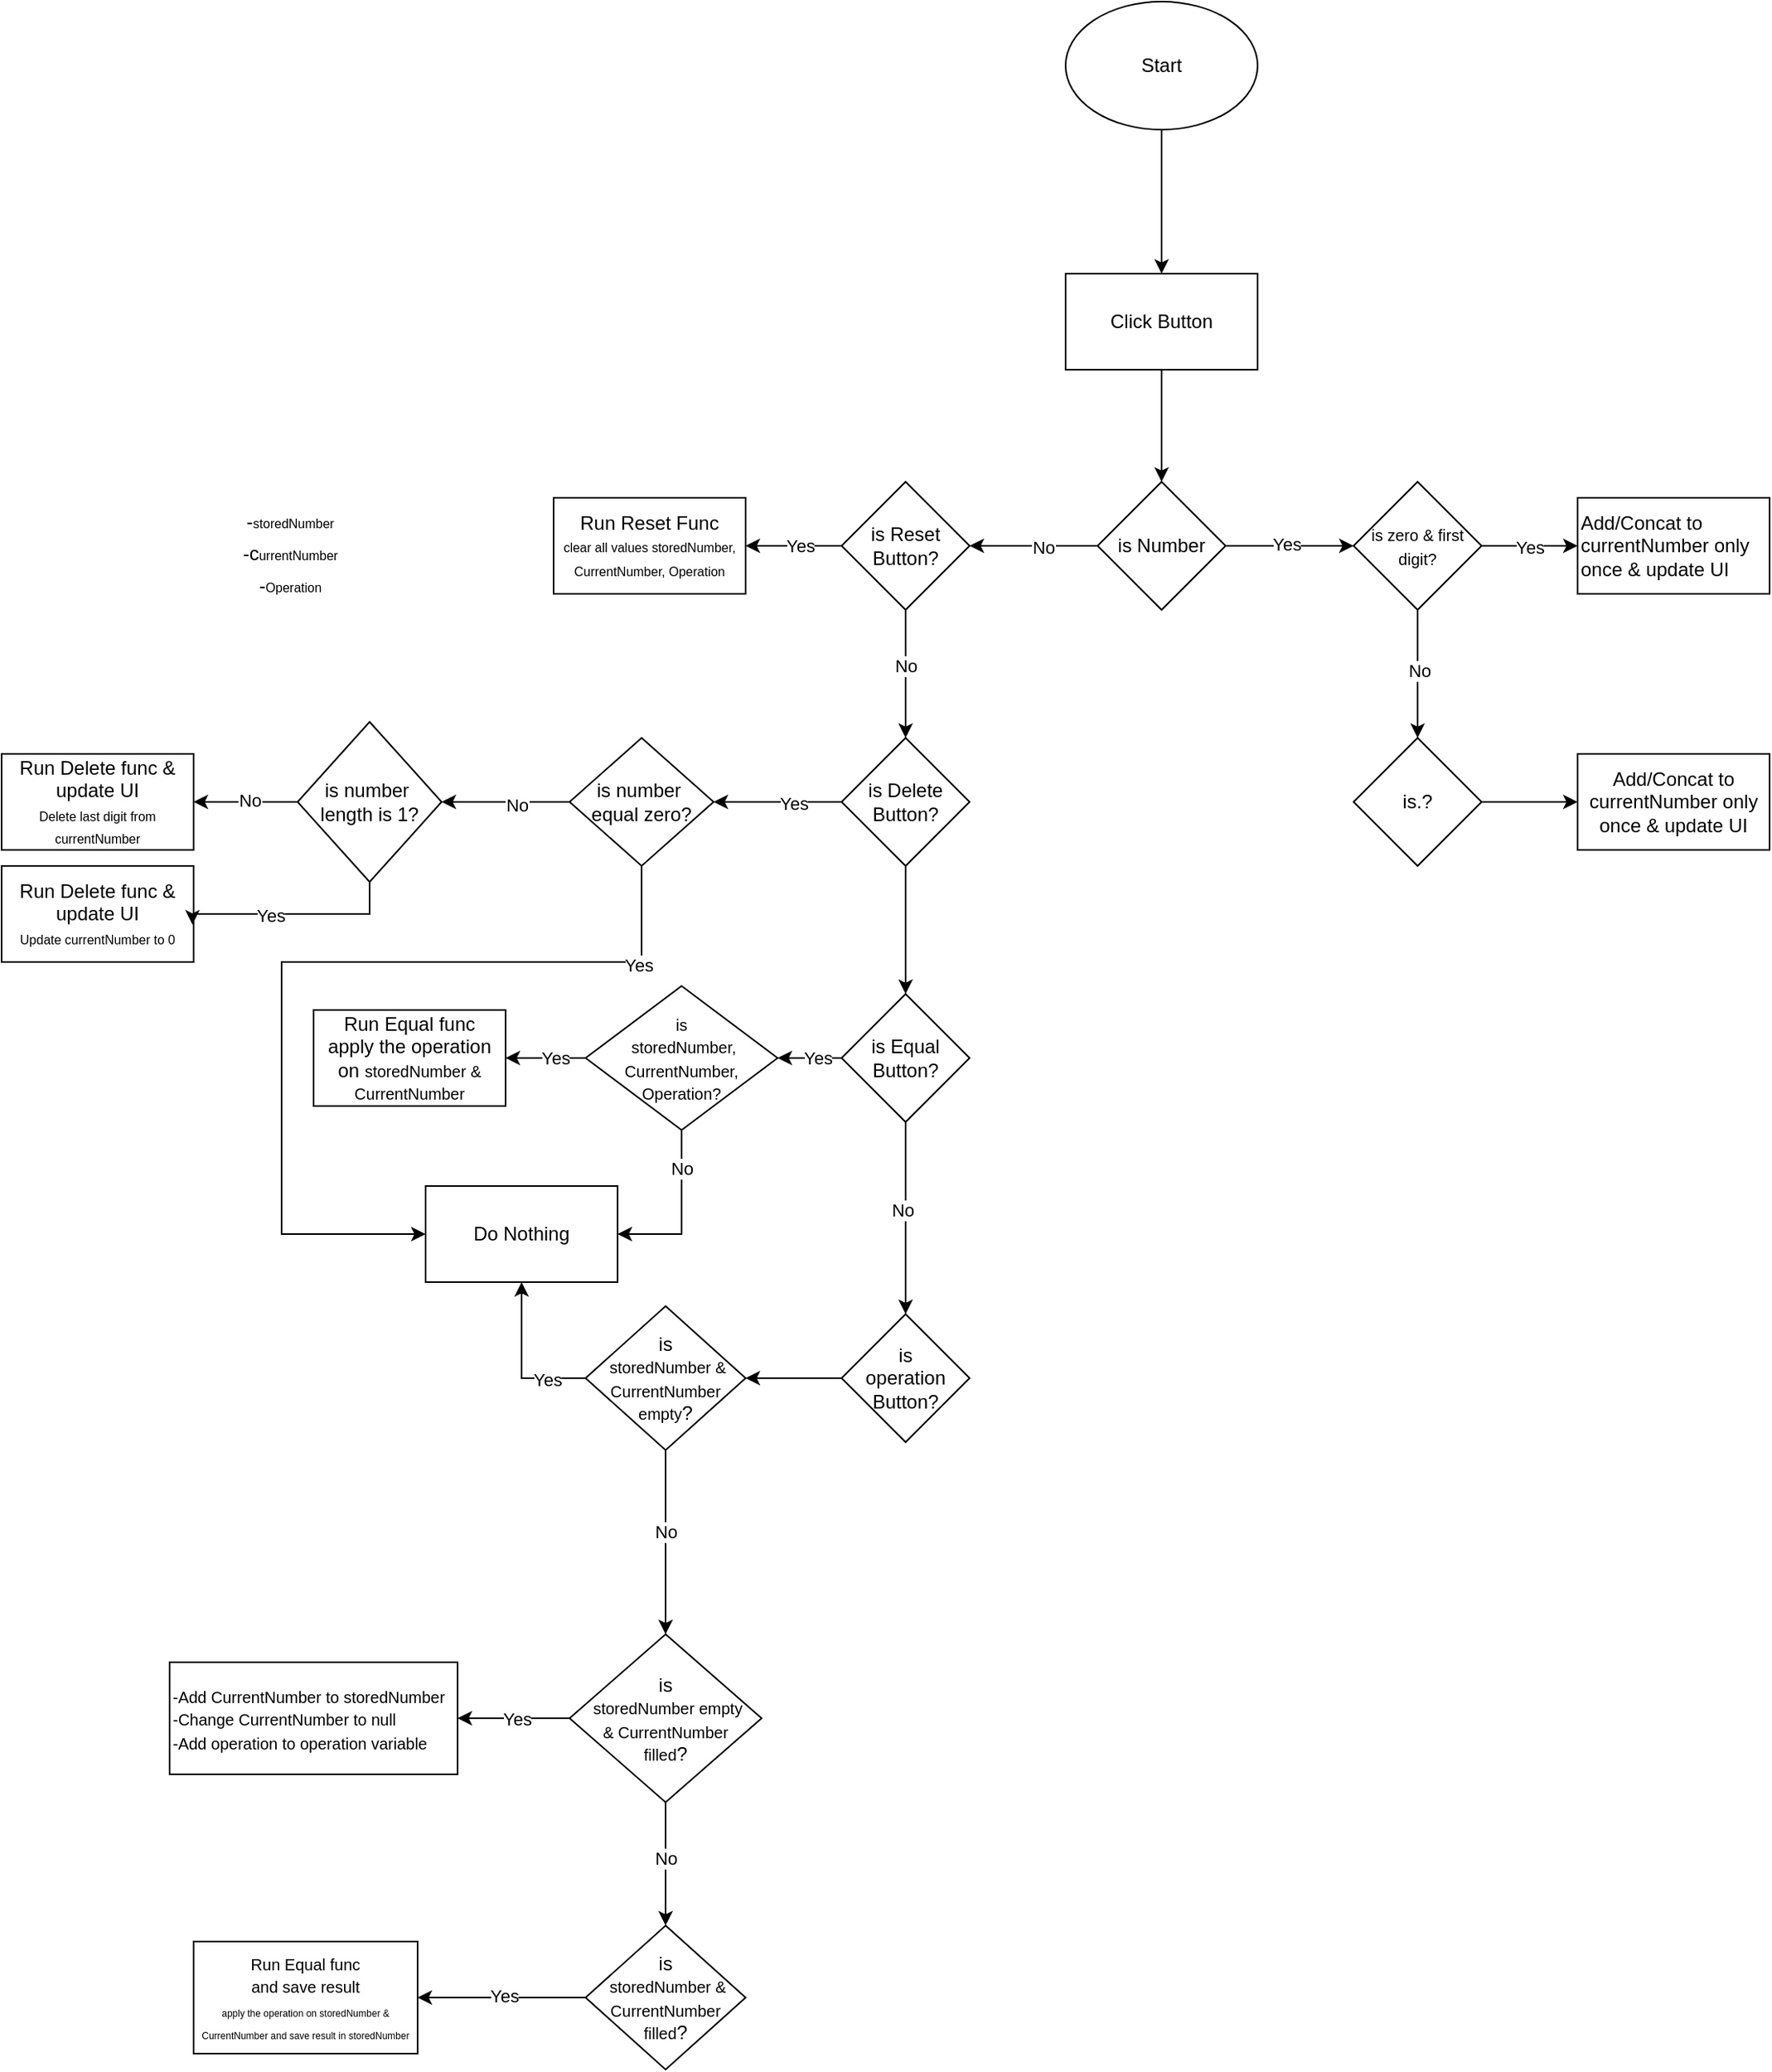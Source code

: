 <mxfile version="26.0.9">
  <diagram id="C5RBs43oDa-KdzZeNtuy" name="Page-1">
    <mxGraphModel dx="2848" dy="4449" grid="1" gridSize="10" guides="1" tooltips="1" connect="1" arrows="1" fold="1" page="1" pageScale="1" pageWidth="827" pageHeight="1169" math="0" shadow="0">
      <root>
        <mxCell id="WIyWlLk6GJQsqaUBKTNV-0" />
        <mxCell id="WIyWlLk6GJQsqaUBKTNV-1" parent="WIyWlLk6GJQsqaUBKTNV-0" />
        <mxCell id="cIcnnBX8EvhLx7s-AKao-4" value="" style="edgeStyle=orthogonalEdgeStyle;rounded=0;orthogonalLoop=1;jettySize=auto;html=1;movable=1;resizable=1;rotatable=1;deletable=1;editable=1;locked=0;connectable=1;" parent="WIyWlLk6GJQsqaUBKTNV-1" source="cIcnnBX8EvhLx7s-AKao-2" target="cIcnnBX8EvhLx7s-AKao-3" edge="1">
          <mxGeometry relative="1" as="geometry" />
        </mxCell>
        <mxCell id="cIcnnBX8EvhLx7s-AKao-2" value="Start" style="ellipse;whiteSpace=wrap;html=1;movable=1;resizable=1;rotatable=1;deletable=1;editable=1;locked=0;connectable=1;" parent="WIyWlLk6GJQsqaUBKTNV-1" vertex="1">
          <mxGeometry x="1095" y="-1000" width="120" height="80" as="geometry" />
        </mxCell>
        <mxCell id="cIcnnBX8EvhLx7s-AKao-6" value="" style="edgeStyle=orthogonalEdgeStyle;rounded=0;orthogonalLoop=1;jettySize=auto;html=1;movable=1;resizable=1;rotatable=1;deletable=1;editable=1;locked=0;connectable=1;" parent="WIyWlLk6GJQsqaUBKTNV-1" source="cIcnnBX8EvhLx7s-AKao-3" target="cIcnnBX8EvhLx7s-AKao-5" edge="1">
          <mxGeometry relative="1" as="geometry" />
        </mxCell>
        <mxCell id="cIcnnBX8EvhLx7s-AKao-3" value="Click Button" style="whiteSpace=wrap;html=1;movable=1;resizable=1;rotatable=1;deletable=1;editable=1;locked=0;connectable=1;" parent="WIyWlLk6GJQsqaUBKTNV-1" vertex="1">
          <mxGeometry x="1095" y="-830" width="120" height="60" as="geometry" />
        </mxCell>
        <mxCell id="cIcnnBX8EvhLx7s-AKao-8" value="" style="edgeStyle=orthogonalEdgeStyle;rounded=0;orthogonalLoop=1;jettySize=auto;html=1;movable=1;resizable=1;rotatable=1;deletable=1;editable=1;locked=0;connectable=1;" parent="WIyWlLk6GJQsqaUBKTNV-1" source="cIcnnBX8EvhLx7s-AKao-5" target="cIcnnBX8EvhLx7s-AKao-7" edge="1">
          <mxGeometry relative="1" as="geometry" />
        </mxCell>
        <mxCell id="cIcnnBX8EvhLx7s-AKao-13" value="Yes" style="edgeLabel;html=1;align=center;verticalAlign=middle;resizable=1;points=[];movable=1;rotatable=1;deletable=1;editable=1;locked=0;connectable=1;" parent="cIcnnBX8EvhLx7s-AKao-8" vertex="1" connectable="0">
          <mxGeometry x="-0.045" y="1" relative="1" as="geometry">
            <mxPoint as="offset" />
          </mxGeometry>
        </mxCell>
        <mxCell id="cIcnnBX8EvhLx7s-AKao-10" value="" style="edgeStyle=orthogonalEdgeStyle;rounded=0;orthogonalLoop=1;jettySize=auto;html=1;movable=1;resizable=1;rotatable=1;deletable=1;editable=1;locked=0;connectable=1;" parent="WIyWlLk6GJQsqaUBKTNV-1" source="cIcnnBX8EvhLx7s-AKao-5" target="cIcnnBX8EvhLx7s-AKao-9" edge="1">
          <mxGeometry relative="1" as="geometry" />
        </mxCell>
        <mxCell id="cIcnnBX8EvhLx7s-AKao-21" value="No" style="edgeLabel;html=1;align=center;verticalAlign=middle;resizable=1;points=[];movable=1;rotatable=1;deletable=1;editable=1;locked=0;connectable=1;" parent="cIcnnBX8EvhLx7s-AKao-10" vertex="1" connectable="0">
          <mxGeometry x="-0.145" y="1" relative="1" as="geometry">
            <mxPoint as="offset" />
          </mxGeometry>
        </mxCell>
        <mxCell id="cIcnnBX8EvhLx7s-AKao-5" value="is Number" style="rhombus;whiteSpace=wrap;html=1;movable=1;resizable=1;rotatable=1;deletable=1;editable=1;locked=0;connectable=1;" parent="WIyWlLk6GJQsqaUBKTNV-1" vertex="1">
          <mxGeometry x="1115" y="-700" width="80" height="80" as="geometry" />
        </mxCell>
        <mxCell id="cIcnnBX8EvhLx7s-AKao-12" value="" style="edgeStyle=orthogonalEdgeStyle;rounded=0;orthogonalLoop=1;jettySize=auto;html=1;movable=1;resizable=1;rotatable=1;deletable=1;editable=1;locked=0;connectable=1;" parent="WIyWlLk6GJQsqaUBKTNV-1" source="cIcnnBX8EvhLx7s-AKao-7" target="cIcnnBX8EvhLx7s-AKao-11" edge="1">
          <mxGeometry relative="1" as="geometry" />
        </mxCell>
        <mxCell id="cIcnnBX8EvhLx7s-AKao-14" value="Yes" style="edgeLabel;html=1;align=center;verticalAlign=middle;resizable=1;points=[];movable=1;rotatable=1;deletable=1;editable=1;locked=0;connectable=1;" parent="cIcnnBX8EvhLx7s-AKao-12" vertex="1" connectable="0">
          <mxGeometry x="-0.007" y="-1" relative="1" as="geometry">
            <mxPoint as="offset" />
          </mxGeometry>
        </mxCell>
        <mxCell id="cIcnnBX8EvhLx7s-AKao-16" value="" style="edgeStyle=orthogonalEdgeStyle;rounded=0;orthogonalLoop=1;jettySize=auto;html=1;movable=1;resizable=1;rotatable=1;deletable=1;editable=1;locked=0;connectable=1;" parent="WIyWlLk6GJQsqaUBKTNV-1" source="cIcnnBX8EvhLx7s-AKao-7" target="cIcnnBX8EvhLx7s-AKao-15" edge="1">
          <mxGeometry relative="1" as="geometry" />
        </mxCell>
        <mxCell id="cIcnnBX8EvhLx7s-AKao-20" value="No" style="edgeLabel;html=1;align=center;verticalAlign=middle;resizable=1;points=[];movable=1;rotatable=1;deletable=1;editable=1;locked=0;connectable=1;" parent="cIcnnBX8EvhLx7s-AKao-16" vertex="1" connectable="0">
          <mxGeometry x="-0.055" y="1" relative="1" as="geometry">
            <mxPoint as="offset" />
          </mxGeometry>
        </mxCell>
        <mxCell id="cIcnnBX8EvhLx7s-AKao-7" value="&lt;font style=&quot;font-size: 10px;&quot;&gt;is zero &amp;amp; first digit?&lt;/font&gt;" style="rhombus;whiteSpace=wrap;html=1;movable=1;resizable=1;rotatable=1;deletable=1;editable=1;locked=0;connectable=1;" parent="WIyWlLk6GJQsqaUBKTNV-1" vertex="1">
          <mxGeometry x="1275" y="-700" width="80" height="80" as="geometry" />
        </mxCell>
        <mxCell id="cIcnnBX8EvhLx7s-AKao-23" value="" style="edgeStyle=orthogonalEdgeStyle;rounded=0;orthogonalLoop=1;jettySize=auto;html=1;movable=1;resizable=1;rotatable=1;deletable=1;editable=1;locked=0;connectable=1;" parent="WIyWlLk6GJQsqaUBKTNV-1" source="cIcnnBX8EvhLx7s-AKao-9" target="cIcnnBX8EvhLx7s-AKao-22" edge="1">
          <mxGeometry relative="1" as="geometry" />
        </mxCell>
        <mxCell id="cIcnnBX8EvhLx7s-AKao-24" value="Yes" style="edgeLabel;html=1;align=center;verticalAlign=middle;resizable=1;points=[];movable=1;rotatable=1;deletable=1;editable=1;locked=0;connectable=1;" parent="cIcnnBX8EvhLx7s-AKao-23" vertex="1" connectable="0">
          <mxGeometry x="-0.14" relative="1" as="geometry">
            <mxPoint as="offset" />
          </mxGeometry>
        </mxCell>
        <mxCell id="cIcnnBX8EvhLx7s-AKao-26" value="" style="edgeStyle=orthogonalEdgeStyle;rounded=0;orthogonalLoop=1;jettySize=auto;html=1;movable=1;resizable=1;rotatable=1;deletable=1;editable=1;locked=0;connectable=1;" parent="WIyWlLk6GJQsqaUBKTNV-1" source="cIcnnBX8EvhLx7s-AKao-9" target="cIcnnBX8EvhLx7s-AKao-25" edge="1">
          <mxGeometry relative="1" as="geometry" />
        </mxCell>
        <mxCell id="cIcnnBX8EvhLx7s-AKao-27" value="No" style="edgeLabel;html=1;align=center;verticalAlign=middle;resizable=1;points=[];movable=1;rotatable=1;deletable=1;editable=1;locked=0;connectable=1;" parent="cIcnnBX8EvhLx7s-AKao-26" vertex="1" connectable="0">
          <mxGeometry x="-0.12" relative="1" as="geometry">
            <mxPoint as="offset" />
          </mxGeometry>
        </mxCell>
        <mxCell id="cIcnnBX8EvhLx7s-AKao-9" value="is Reset Button?" style="rhombus;whiteSpace=wrap;html=1;movable=1;resizable=1;rotatable=1;deletable=1;editable=1;locked=0;connectable=1;" parent="WIyWlLk6GJQsqaUBKTNV-1" vertex="1">
          <mxGeometry x="955" y="-700" width="80" height="80" as="geometry" />
        </mxCell>
        <mxCell id="cIcnnBX8EvhLx7s-AKao-11" value="Add/Concat to currentNumber only once &amp;amp; update UI" style="whiteSpace=wrap;html=1;align=left;movable=1;resizable=1;rotatable=1;deletable=1;editable=1;locked=0;connectable=1;" parent="WIyWlLk6GJQsqaUBKTNV-1" vertex="1">
          <mxGeometry x="1415" y="-690" width="120" height="60" as="geometry" />
        </mxCell>
        <mxCell id="cIcnnBX8EvhLx7s-AKao-18" value="" style="edgeStyle=orthogonalEdgeStyle;rounded=0;orthogonalLoop=1;jettySize=auto;html=1;movable=1;resizable=1;rotatable=1;deletable=1;editable=1;locked=0;connectable=1;" parent="WIyWlLk6GJQsqaUBKTNV-1" source="cIcnnBX8EvhLx7s-AKao-15" target="cIcnnBX8EvhLx7s-AKao-17" edge="1">
          <mxGeometry relative="1" as="geometry" />
        </mxCell>
        <mxCell id="cIcnnBX8EvhLx7s-AKao-15" value="is.?" style="rhombus;whiteSpace=wrap;html=1;movable=1;resizable=1;rotatable=1;deletable=1;editable=1;locked=0;connectable=1;" parent="WIyWlLk6GJQsqaUBKTNV-1" vertex="1">
          <mxGeometry x="1275" y="-540" width="80" height="80" as="geometry" />
        </mxCell>
        <mxCell id="cIcnnBX8EvhLx7s-AKao-17" value="&lt;span style=&quot;text-align: left;&quot;&gt;Add/Concat to currentNumber only once &amp;amp; update UI&lt;/span&gt;" style="whiteSpace=wrap;html=1;movable=1;resizable=1;rotatable=1;deletable=1;editable=1;locked=0;connectable=1;" parent="WIyWlLk6GJQsqaUBKTNV-1" vertex="1">
          <mxGeometry x="1415" y="-530" width="120" height="60" as="geometry" />
        </mxCell>
        <mxCell id="cIcnnBX8EvhLx7s-AKao-22" value="Run Reset Func&lt;br&gt;&lt;font style=&quot;font-size: 8px;&quot;&gt;clear all values storedNumber, CurrentNumber, Operation&lt;/font&gt;" style="whiteSpace=wrap;html=1;movable=1;resizable=1;rotatable=1;deletable=1;editable=1;locked=0;connectable=1;" parent="WIyWlLk6GJQsqaUBKTNV-1" vertex="1">
          <mxGeometry x="775" y="-690" width="120" height="60" as="geometry" />
        </mxCell>
        <mxCell id="cIcnnBX8EvhLx7s-AKao-32" value="" style="edgeStyle=orthogonalEdgeStyle;rounded=0;orthogonalLoop=1;jettySize=auto;html=1;movable=1;resizable=1;rotatable=1;deletable=1;editable=1;locked=0;connectable=1;" parent="WIyWlLk6GJQsqaUBKTNV-1" source="cIcnnBX8EvhLx7s-AKao-25" target="cIcnnBX8EvhLx7s-AKao-31" edge="1">
          <mxGeometry relative="1" as="geometry" />
        </mxCell>
        <mxCell id="cIcnnBX8EvhLx7s-AKao-33" value="Yes" style="edgeLabel;html=1;align=center;verticalAlign=middle;resizable=1;points=[];movable=1;rotatable=1;deletable=1;editable=1;locked=0;connectable=1;" parent="cIcnnBX8EvhLx7s-AKao-32" vertex="1" connectable="0">
          <mxGeometry x="-0.24" y="1" relative="1" as="geometry">
            <mxPoint as="offset" />
          </mxGeometry>
        </mxCell>
        <mxCell id="cIcnnBX8EvhLx7s-AKao-52" value="" style="edgeStyle=orthogonalEdgeStyle;rounded=0;orthogonalLoop=1;jettySize=auto;html=1;movable=1;resizable=1;rotatable=1;deletable=1;editable=1;locked=0;connectable=1;" parent="WIyWlLk6GJQsqaUBKTNV-1" source="cIcnnBX8EvhLx7s-AKao-25" target="cIcnnBX8EvhLx7s-AKao-51" edge="1">
          <mxGeometry relative="1" as="geometry" />
        </mxCell>
        <mxCell id="cIcnnBX8EvhLx7s-AKao-25" value="is Delete Button?" style="rhombus;whiteSpace=wrap;html=1;movable=1;resizable=1;rotatable=1;deletable=1;editable=1;locked=0;connectable=1;" parent="WIyWlLk6GJQsqaUBKTNV-1" vertex="1">
          <mxGeometry x="955" y="-540" width="80" height="80" as="geometry" />
        </mxCell>
        <mxCell id="cIcnnBX8EvhLx7s-AKao-28" value="-&lt;span style=&quot;font-size: 8px; text-wrap: wrap;&quot;&gt;storedNumber&lt;/span&gt;" style="text;html=1;align=center;verticalAlign=middle;resizable=1;points=[];autosize=1;strokeColor=none;fillColor=none;movable=1;rotatable=1;deletable=1;editable=1;locked=0;connectable=1;" parent="WIyWlLk6GJQsqaUBKTNV-1" vertex="1">
          <mxGeometry x="570" y="-690" width="80" height="30" as="geometry" />
        </mxCell>
        <mxCell id="cIcnnBX8EvhLx7s-AKao-29" value="-c&lt;span style=&quot;font-size: 8px; text-wrap: wrap;&quot;&gt;urrent&lt;/span&gt;&lt;span style=&quot;font-size: 8px; text-wrap: wrap;&quot;&gt;Number&lt;/span&gt;" style="text;html=1;align=center;verticalAlign=middle;resizable=1;points=[];autosize=1;strokeColor=none;fillColor=none;movable=1;rotatable=1;deletable=1;editable=1;locked=0;connectable=1;" parent="WIyWlLk6GJQsqaUBKTNV-1" vertex="1">
          <mxGeometry x="570" y="-670" width="80" height="30" as="geometry" />
        </mxCell>
        <mxCell id="cIcnnBX8EvhLx7s-AKao-30" value="-&lt;span style=&quot;font-size: 8px; text-wrap: wrap;&quot;&gt;Operation&lt;/span&gt;" style="text;html=1;align=center;verticalAlign=middle;resizable=1;points=[];autosize=1;strokeColor=none;fillColor=none;movable=1;rotatable=1;deletable=1;editable=1;locked=0;connectable=1;" parent="WIyWlLk6GJQsqaUBKTNV-1" vertex="1">
          <mxGeometry x="580" y="-650" width="60" height="30" as="geometry" />
        </mxCell>
        <mxCell id="cIcnnBX8EvhLx7s-AKao-37" value="" style="edgeStyle=orthogonalEdgeStyle;rounded=0;orthogonalLoop=1;jettySize=auto;html=1;movable=1;resizable=1;rotatable=1;deletable=1;editable=1;locked=0;connectable=1;" parent="WIyWlLk6GJQsqaUBKTNV-1" source="cIcnnBX8EvhLx7s-AKao-31" target="cIcnnBX8EvhLx7s-AKao-36" edge="1">
          <mxGeometry relative="1" as="geometry" />
        </mxCell>
        <mxCell id="cIcnnBX8EvhLx7s-AKao-45" value="No" style="edgeLabel;html=1;align=center;verticalAlign=middle;resizable=1;points=[];movable=1;rotatable=1;deletable=1;editable=1;locked=0;connectable=1;" parent="cIcnnBX8EvhLx7s-AKao-37" vertex="1" connectable="0">
          <mxGeometry x="-0.159" y="2" relative="1" as="geometry">
            <mxPoint as="offset" />
          </mxGeometry>
        </mxCell>
        <mxCell id="cIcnnBX8EvhLx7s-AKao-41" value="" style="edgeStyle=orthogonalEdgeStyle;rounded=0;orthogonalLoop=1;jettySize=auto;html=1;entryX=0;entryY=0.5;entryDx=0;entryDy=0;movable=1;resizable=1;rotatable=1;deletable=1;editable=1;locked=0;connectable=1;" parent="WIyWlLk6GJQsqaUBKTNV-1" source="cIcnnBX8EvhLx7s-AKao-31" target="cIcnnBX8EvhLx7s-AKao-40" edge="1">
          <mxGeometry relative="1" as="geometry">
            <mxPoint x="645" y="-200" as="targetPoint" />
            <Array as="points">
              <mxPoint x="830" y="-400" />
              <mxPoint x="605" y="-400" />
              <mxPoint x="605" y="-230" />
            </Array>
          </mxGeometry>
        </mxCell>
        <mxCell id="cIcnnBX8EvhLx7s-AKao-44" value="Yes" style="edgeLabel;html=1;align=center;verticalAlign=middle;resizable=1;points=[];movable=1;rotatable=1;deletable=1;editable=1;locked=0;connectable=1;" parent="cIcnnBX8EvhLx7s-AKao-41" vertex="1" connectable="0">
          <mxGeometry x="-0.771" y="2" relative="1" as="geometry">
            <mxPoint as="offset" />
          </mxGeometry>
        </mxCell>
        <mxCell id="cIcnnBX8EvhLx7s-AKao-31" value="is number&lt;span style=&quot;background-color: transparent; color: light-dark(rgb(0, 0, 0), rgb(255, 255, 255));&quot;&gt;&amp;nbsp; equal zero?&lt;/span&gt;" style="rhombus;whiteSpace=wrap;html=1;movable=1;resizable=1;rotatable=1;deletable=1;editable=1;locked=0;connectable=1;" parent="WIyWlLk6GJQsqaUBKTNV-1" vertex="1">
          <mxGeometry x="785" y="-540" width="90" height="80" as="geometry" />
        </mxCell>
        <mxCell id="cIcnnBX8EvhLx7s-AKao-39" value="" style="edgeStyle=orthogonalEdgeStyle;rounded=0;orthogonalLoop=1;jettySize=auto;html=1;movable=1;resizable=1;rotatable=1;deletable=1;editable=1;locked=0;connectable=1;" parent="WIyWlLk6GJQsqaUBKTNV-1" source="cIcnnBX8EvhLx7s-AKao-36" target="cIcnnBX8EvhLx7s-AKao-38" edge="1">
          <mxGeometry relative="1" as="geometry" />
        </mxCell>
        <mxCell id="cIcnnBX8EvhLx7s-AKao-46" value="No" style="edgeLabel;html=1;align=center;verticalAlign=middle;resizable=1;points=[];movable=1;rotatable=1;deletable=1;editable=1;locked=0;connectable=1;" parent="cIcnnBX8EvhLx7s-AKao-39" vertex="1" connectable="0">
          <mxGeometry x="-0.081" y="-1" relative="1" as="geometry">
            <mxPoint as="offset" />
          </mxGeometry>
        </mxCell>
        <mxCell id="cIcnnBX8EvhLx7s-AKao-36" value="is number&lt;span style=&quot;background-color: transparent; color: light-dark(rgb(0, 0, 0), rgb(255, 255, 255));&quot;&gt;&amp;nbsp; length is 1?&lt;/span&gt;" style="rhombus;whiteSpace=wrap;html=1;movable=1;resizable=1;rotatable=1;deletable=1;editable=1;locked=0;connectable=1;" parent="WIyWlLk6GJQsqaUBKTNV-1" vertex="1">
          <mxGeometry x="615" y="-550" width="90" height="100" as="geometry" />
        </mxCell>
        <mxCell id="cIcnnBX8EvhLx7s-AKao-38" value="Run Delete func &amp;amp; update UI&lt;br&gt;&lt;font style=&quot;font-size: 8px;&quot;&gt;Delete last digit from currentNumber&lt;/font&gt;" style="whiteSpace=wrap;html=1;movable=1;resizable=1;rotatable=1;deletable=1;editable=1;locked=0;connectable=1;" parent="WIyWlLk6GJQsqaUBKTNV-1" vertex="1">
          <mxGeometry x="430" y="-530" width="120" height="60" as="geometry" />
        </mxCell>
        <mxCell id="cIcnnBX8EvhLx7s-AKao-40" value="Do Nothing" style="whiteSpace=wrap;html=1;movable=1;resizable=1;rotatable=1;deletable=1;editable=1;locked=0;connectable=1;" parent="WIyWlLk6GJQsqaUBKTNV-1" vertex="1">
          <mxGeometry x="695" y="-260" width="120" height="60" as="geometry" />
        </mxCell>
        <mxCell id="cIcnnBX8EvhLx7s-AKao-48" value="Run Delete func &amp;amp; update UI&lt;br&gt;&lt;font style=&quot;font-size: 8px;&quot;&gt;Update currentNumber to 0&lt;/font&gt;" style="rounded=0;whiteSpace=wrap;html=1;movable=1;resizable=1;rotatable=1;deletable=1;editable=1;locked=0;connectable=1;" parent="WIyWlLk6GJQsqaUBKTNV-1" vertex="1">
          <mxGeometry x="430" y="-460" width="120" height="60" as="geometry" />
        </mxCell>
        <mxCell id="cIcnnBX8EvhLx7s-AKao-49" style="edgeStyle=orthogonalEdgeStyle;rounded=0;orthogonalLoop=1;jettySize=auto;html=1;entryX=0.994;entryY=0.61;entryDx=0;entryDy=0;entryPerimeter=0;movable=1;resizable=1;rotatable=1;deletable=1;editable=1;locked=0;connectable=1;" parent="WIyWlLk6GJQsqaUBKTNV-1" source="cIcnnBX8EvhLx7s-AKao-36" target="cIcnnBX8EvhLx7s-AKao-48" edge="1">
          <mxGeometry relative="1" as="geometry">
            <Array as="points">
              <mxPoint x="660" y="-430" />
              <mxPoint x="549" y="-430" />
            </Array>
          </mxGeometry>
        </mxCell>
        <mxCell id="cIcnnBX8EvhLx7s-AKao-50" value="Yes" style="edgeLabel;html=1;align=center;verticalAlign=middle;resizable=1;points=[];movable=1;rotatable=1;deletable=1;editable=1;locked=0;connectable=1;" parent="cIcnnBX8EvhLx7s-AKao-49" vertex="1" connectable="0">
          <mxGeometry x="0.201" y="1" relative="1" as="geometry">
            <mxPoint as="offset" />
          </mxGeometry>
        </mxCell>
        <mxCell id="cIcnnBX8EvhLx7s-AKao-54" value="" style="edgeStyle=orthogonalEdgeStyle;rounded=0;orthogonalLoop=1;jettySize=auto;html=1;movable=1;resizable=1;rotatable=1;deletable=1;editable=1;locked=0;connectable=1;" parent="WIyWlLk6GJQsqaUBKTNV-1" source="cIcnnBX8EvhLx7s-AKao-51" target="cIcnnBX8EvhLx7s-AKao-53" edge="1">
          <mxGeometry relative="1" as="geometry" />
        </mxCell>
        <mxCell id="cIcnnBX8EvhLx7s-AKao-55" value="No" style="edgeLabel;html=1;align=center;verticalAlign=middle;resizable=1;points=[];movable=1;rotatable=1;deletable=1;editable=1;locked=0;connectable=1;" parent="cIcnnBX8EvhLx7s-AKao-54" vertex="1" connectable="0">
          <mxGeometry x="-0.094" y="-2" relative="1" as="geometry">
            <mxPoint as="offset" />
          </mxGeometry>
        </mxCell>
        <mxCell id="cIcnnBX8EvhLx7s-AKao-57" value="" style="edgeStyle=orthogonalEdgeStyle;rounded=0;orthogonalLoop=1;jettySize=auto;html=1;movable=1;resizable=1;rotatable=1;deletable=1;editable=1;locked=0;connectable=1;" parent="WIyWlLk6GJQsqaUBKTNV-1" source="cIcnnBX8EvhLx7s-AKao-51" target="cIcnnBX8EvhLx7s-AKao-56" edge="1">
          <mxGeometry relative="1" as="geometry" />
        </mxCell>
        <mxCell id="cIcnnBX8EvhLx7s-AKao-58" value="Yes" style="edgeLabel;html=1;align=center;verticalAlign=middle;resizable=1;points=[];movable=1;rotatable=1;deletable=1;editable=1;locked=0;connectable=1;" parent="cIcnnBX8EvhLx7s-AKao-57" vertex="1" connectable="0">
          <mxGeometry x="-0.219" relative="1" as="geometry">
            <mxPoint as="offset" />
          </mxGeometry>
        </mxCell>
        <mxCell id="cIcnnBX8EvhLx7s-AKao-51" value="is Equal Button?" style="rhombus;whiteSpace=wrap;html=1;movable=1;resizable=1;rotatable=1;deletable=1;editable=1;locked=0;connectable=1;" parent="WIyWlLk6GJQsqaUBKTNV-1" vertex="1">
          <mxGeometry x="955" y="-380" width="80" height="80" as="geometry" />
        </mxCell>
        <mxCell id="cIcnnBX8EvhLx7s-AKao-65" value="" style="edgeStyle=orthogonalEdgeStyle;rounded=0;orthogonalLoop=1;jettySize=auto;html=1;movable=1;resizable=1;rotatable=1;deletable=1;editable=1;locked=0;connectable=1;" parent="WIyWlLk6GJQsqaUBKTNV-1" source="cIcnnBX8EvhLx7s-AKao-53" target="cIcnnBX8EvhLx7s-AKao-64" edge="1">
          <mxGeometry relative="1" as="geometry" />
        </mxCell>
        <mxCell id="cIcnnBX8EvhLx7s-AKao-53" value="is&lt;br&gt;operation Button?" style="rhombus;whiteSpace=wrap;html=1;movable=1;resizable=1;rotatable=1;deletable=1;editable=1;locked=0;connectable=1;" parent="WIyWlLk6GJQsqaUBKTNV-1" vertex="1">
          <mxGeometry x="955" y="-180" width="80" height="80" as="geometry" />
        </mxCell>
        <mxCell id="cIcnnBX8EvhLx7s-AKao-60" value="" style="edgeStyle=orthogonalEdgeStyle;rounded=0;orthogonalLoop=1;jettySize=auto;html=1;movable=1;resizable=1;rotatable=1;deletable=1;editable=1;locked=0;connectable=1;" parent="WIyWlLk6GJQsqaUBKTNV-1" source="cIcnnBX8EvhLx7s-AKao-56" target="cIcnnBX8EvhLx7s-AKao-59" edge="1">
          <mxGeometry relative="1" as="geometry" />
        </mxCell>
        <mxCell id="cIcnnBX8EvhLx7s-AKao-61" value="Yes" style="edgeLabel;html=1;align=center;verticalAlign=middle;resizable=1;points=[];movable=1;rotatable=1;deletable=1;editable=1;locked=0;connectable=1;" parent="cIcnnBX8EvhLx7s-AKao-60" vertex="1" connectable="0">
          <mxGeometry x="-0.335" y="-1" relative="1" as="geometry">
            <mxPoint x="-3" y="1" as="offset" />
          </mxGeometry>
        </mxCell>
        <mxCell id="cIcnnBX8EvhLx7s-AKao-62" style="edgeStyle=orthogonalEdgeStyle;rounded=0;orthogonalLoop=1;jettySize=auto;html=1;entryX=1;entryY=0.5;entryDx=0;entryDy=0;movable=1;resizable=1;rotatable=1;deletable=1;editable=1;locked=0;connectable=1;" parent="WIyWlLk6GJQsqaUBKTNV-1" source="cIcnnBX8EvhLx7s-AKao-56" target="cIcnnBX8EvhLx7s-AKao-40" edge="1">
          <mxGeometry relative="1" as="geometry" />
        </mxCell>
        <mxCell id="cIcnnBX8EvhLx7s-AKao-63" value="No" style="edgeLabel;html=1;align=center;verticalAlign=middle;resizable=1;points=[];movable=1;rotatable=1;deletable=1;editable=1;locked=0;connectable=1;" parent="cIcnnBX8EvhLx7s-AKao-62" vertex="1" connectable="0">
          <mxGeometry x="-0.547" relative="1" as="geometry">
            <mxPoint as="offset" />
          </mxGeometry>
        </mxCell>
        <mxCell id="cIcnnBX8EvhLx7s-AKao-56" value="&lt;font style=&quot;font-size: 10px;&quot;&gt;is&lt;br&gt;&amp;nbsp;storedNumber, CurrentNumber, Operation?&lt;/font&gt;" style="rhombus;whiteSpace=wrap;html=1;movable=1;resizable=1;rotatable=1;deletable=1;editable=1;locked=0;connectable=1;" parent="WIyWlLk6GJQsqaUBKTNV-1" vertex="1">
          <mxGeometry x="795" y="-385" width="120" height="90" as="geometry" />
        </mxCell>
        <mxCell id="cIcnnBX8EvhLx7s-AKao-59" value="Run Equal func&lt;br&gt;apply the operation on&amp;nbsp;&lt;span style=&quot;font-size: 10px;&quot;&gt;storedNumber &amp;amp; CurrentNumber&lt;/span&gt;" style="whiteSpace=wrap;html=1;movable=1;resizable=1;rotatable=1;deletable=1;editable=1;locked=0;connectable=1;" parent="WIyWlLk6GJQsqaUBKTNV-1" vertex="1">
          <mxGeometry x="625" y="-370" width="120" height="60" as="geometry" />
        </mxCell>
        <mxCell id="cIcnnBX8EvhLx7s-AKao-66" style="edgeStyle=orthogonalEdgeStyle;rounded=0;orthogonalLoop=1;jettySize=auto;html=1;entryX=0.5;entryY=1;entryDx=0;entryDy=0;exitX=0;exitY=0.5;exitDx=0;exitDy=0;movable=1;resizable=1;rotatable=1;deletable=1;editable=1;locked=0;connectable=1;" parent="WIyWlLk6GJQsqaUBKTNV-1" source="cIcnnBX8EvhLx7s-AKao-64" target="cIcnnBX8EvhLx7s-AKao-40" edge="1">
          <mxGeometry relative="1" as="geometry" />
        </mxCell>
        <mxCell id="cIcnnBX8EvhLx7s-AKao-67" value="Yes" style="edgeLabel;html=1;align=center;verticalAlign=middle;resizable=1;points=[];movable=1;rotatable=1;deletable=1;editable=1;locked=0;connectable=1;" parent="cIcnnBX8EvhLx7s-AKao-66" vertex="1" connectable="0">
          <mxGeometry x="-0.513" y="1" relative="1" as="geometry">
            <mxPoint as="offset" />
          </mxGeometry>
        </mxCell>
        <mxCell id="cIcnnBX8EvhLx7s-AKao-69" value="" style="edgeStyle=orthogonalEdgeStyle;rounded=0;orthogonalLoop=1;jettySize=auto;html=1;entryX=0.5;entryY=0;entryDx=0;entryDy=0;movable=1;resizable=1;rotatable=1;deletable=1;editable=1;locked=0;connectable=1;" parent="WIyWlLk6GJQsqaUBKTNV-1" source="cIcnnBX8EvhLx7s-AKao-64" target="cIcnnBX8EvhLx7s-AKao-74" edge="1">
          <mxGeometry relative="1" as="geometry" />
        </mxCell>
        <mxCell id="cIcnnBX8EvhLx7s-AKao-70" value="No" style="edgeLabel;html=1;align=center;verticalAlign=middle;resizable=1;points=[];movable=1;rotatable=1;deletable=1;editable=1;locked=0;connectable=1;" parent="cIcnnBX8EvhLx7s-AKao-69" vertex="1" connectable="0">
          <mxGeometry x="-0.116" relative="1" as="geometry">
            <mxPoint as="offset" />
          </mxGeometry>
        </mxCell>
        <mxCell id="cIcnnBX8EvhLx7s-AKao-64" value="is&lt;br&gt;&lt;span style=&quot;font-size: 10px;&quot;&gt;&amp;nbsp;storedNumber &amp;amp; CurrentNumber empty&lt;/span&gt;?" style="rhombus;whiteSpace=wrap;html=1;movable=1;resizable=1;rotatable=1;deletable=1;editable=1;locked=0;connectable=1;" parent="WIyWlLk6GJQsqaUBKTNV-1" vertex="1">
          <mxGeometry x="795" y="-185" width="100" height="90" as="geometry" />
        </mxCell>
        <mxCell id="cIcnnBX8EvhLx7s-AKao-72" value="" style="edgeStyle=orthogonalEdgeStyle;rounded=0;orthogonalLoop=1;jettySize=auto;html=1;movable=1;resizable=1;rotatable=1;deletable=1;editable=1;locked=0;connectable=1;" parent="WIyWlLk6GJQsqaUBKTNV-1" source="cIcnnBX8EvhLx7s-AKao-68" target="cIcnnBX8EvhLx7s-AKao-71" edge="1">
          <mxGeometry relative="1" as="geometry" />
        </mxCell>
        <mxCell id="cIcnnBX8EvhLx7s-AKao-73" value="Yes" style="edgeLabel;html=1;align=center;verticalAlign=middle;resizable=1;points=[];movable=1;rotatable=1;deletable=1;editable=1;locked=0;connectable=1;" parent="cIcnnBX8EvhLx7s-AKao-72" vertex="1" connectable="0">
          <mxGeometry x="-0.015" y="-1" relative="1" as="geometry">
            <mxPoint as="offset" />
          </mxGeometry>
        </mxCell>
        <mxCell id="cIcnnBX8EvhLx7s-AKao-68" value="is&lt;br&gt;&lt;span style=&quot;font-size: 10px;&quot;&gt;&amp;nbsp;storedNumber &amp;amp; CurrentNumber filled&lt;/span&gt;?" style="rhombus;whiteSpace=wrap;html=1;movable=1;resizable=1;rotatable=1;deletable=1;editable=1;locked=0;connectable=1;" parent="WIyWlLk6GJQsqaUBKTNV-1" vertex="1">
          <mxGeometry x="795" y="202" width="100" height="90" as="geometry" />
        </mxCell>
        <mxCell id="cIcnnBX8EvhLx7s-AKao-71" value="&lt;font style=&quot;font-size: 10px;&quot;&gt;Run Equal func&lt;br&gt;and save result&lt;/font&gt;&lt;br&gt;&lt;font style=&quot;font-size: 6px;&quot;&gt;apply the operation on&amp;nbsp;storedNumber &amp;amp; CurrentNumber and save result in&amp;nbsp;storedNumber&lt;/font&gt;" style="whiteSpace=wrap;html=1;movable=1;resizable=1;rotatable=1;deletable=1;editable=1;locked=0;connectable=1;" parent="WIyWlLk6GJQsqaUBKTNV-1" vertex="1">
          <mxGeometry x="550" y="212" width="140" height="70" as="geometry" />
        </mxCell>
        <mxCell id="cIcnnBX8EvhLx7s-AKao-78" value="" style="edgeStyle=orthogonalEdgeStyle;rounded=0;orthogonalLoop=1;jettySize=auto;html=1;movable=1;resizable=1;rotatable=1;deletable=1;editable=1;locked=0;connectable=1;" parent="WIyWlLk6GJQsqaUBKTNV-1" source="cIcnnBX8EvhLx7s-AKao-74" target="cIcnnBX8EvhLx7s-AKao-77" edge="1">
          <mxGeometry relative="1" as="geometry" />
        </mxCell>
        <mxCell id="WUmnVukmK1t4VzV_-r5Z-1" value="Yes" style="edgeLabel;html=1;align=center;verticalAlign=middle;resizable=1;points=[];movable=1;rotatable=1;deletable=1;editable=1;locked=0;connectable=1;" vertex="1" connectable="0" parent="cIcnnBX8EvhLx7s-AKao-78">
          <mxGeometry x="-0.037" y="3" relative="1" as="geometry">
            <mxPoint y="-3" as="offset" />
          </mxGeometry>
        </mxCell>
        <mxCell id="WUmnVukmK1t4VzV_-r5Z-0" style="edgeStyle=orthogonalEdgeStyle;rounded=0;orthogonalLoop=1;jettySize=auto;html=1;movable=1;resizable=1;rotatable=1;deletable=1;editable=1;locked=0;connectable=1;" edge="1" parent="WIyWlLk6GJQsqaUBKTNV-1" source="cIcnnBX8EvhLx7s-AKao-74" target="cIcnnBX8EvhLx7s-AKao-68">
          <mxGeometry relative="1" as="geometry" />
        </mxCell>
        <mxCell id="WUmnVukmK1t4VzV_-r5Z-2" value="No" style="edgeLabel;html=1;align=center;verticalAlign=middle;resizable=1;points=[];movable=1;rotatable=1;deletable=1;editable=1;locked=0;connectable=1;" vertex="1" connectable="0" parent="WUmnVukmK1t4VzV_-r5Z-0">
          <mxGeometry x="-0.095" relative="1" as="geometry">
            <mxPoint as="offset" />
          </mxGeometry>
        </mxCell>
        <mxCell id="cIcnnBX8EvhLx7s-AKao-74" value="is&lt;br&gt;&lt;span style=&quot;font-size: 10px;&quot;&gt;&amp;nbsp;storedNumber empty &lt;br&gt;&amp;amp; CurrentNumber&lt;br&gt;filled&lt;/span&gt;?" style="rhombus;whiteSpace=wrap;html=1;movable=1;resizable=1;rotatable=1;deletable=1;editable=1;locked=0;connectable=1;" parent="WIyWlLk6GJQsqaUBKTNV-1" vertex="1">
          <mxGeometry x="785" y="20" width="120" height="105" as="geometry" />
        </mxCell>
        <mxCell id="cIcnnBX8EvhLx7s-AKao-77" value="&lt;font style=&quot;font-size: 10px;&quot;&gt;&lt;br&gt;-Add&amp;nbsp;CurrentNumber to&amp;nbsp;storedNumber&lt;/font&gt;&lt;div&gt;&lt;font style=&quot;font-size: 10px;&quot;&gt;-Change&lt;/font&gt;&lt;span style=&quot;font-size: 10px; background-color: transparent; color: light-dark(rgb(0, 0, 0), rgb(255, 255, 255));&quot;&gt;&amp;nbsp;CurrentNumber to null&lt;/span&gt;&lt;/div&gt;&lt;div&gt;&lt;span style=&quot;font-size: 10px; background-color: transparent; color: light-dark(rgb(0, 0, 0), rgb(255, 255, 255));&quot;&gt;-Add operation to operation variable&lt;br&gt;&lt;br&gt;&lt;/span&gt;&lt;/div&gt;" style="whiteSpace=wrap;html=1;align=left;movable=1;resizable=1;rotatable=1;deletable=1;editable=1;locked=0;connectable=1;" parent="WIyWlLk6GJQsqaUBKTNV-1" vertex="1">
          <mxGeometry x="535" y="37.5" width="180" height="70" as="geometry" />
        </mxCell>
      </root>
    </mxGraphModel>
  </diagram>
</mxfile>
